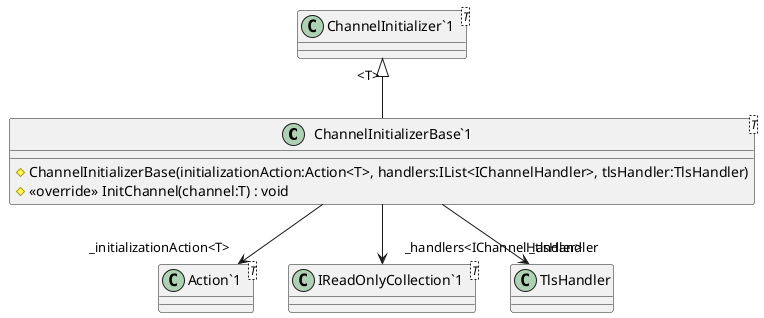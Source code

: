 @startuml
class "ChannelInitializerBase`1"<T> {
    # ChannelInitializerBase(initializationAction:Action<T>, handlers:IList<IChannelHandler>, tlsHandler:TlsHandler)
    # <<override>> InitChannel(channel:T) : void
}
class "ChannelInitializer`1"<T> {
}
class "Action`1"<T> {
}
class "IReadOnlyCollection`1"<T> {
}
"ChannelInitializer`1" "<T>" <|-- "ChannelInitializerBase`1"
"ChannelInitializerBase`1" --> "_initializationAction<T>" "Action`1"
"ChannelInitializerBase`1" --> "_handlers<IChannelHandler>" "IReadOnlyCollection`1"
"ChannelInitializerBase`1" --> "_tlsHandler" TlsHandler
@enduml
